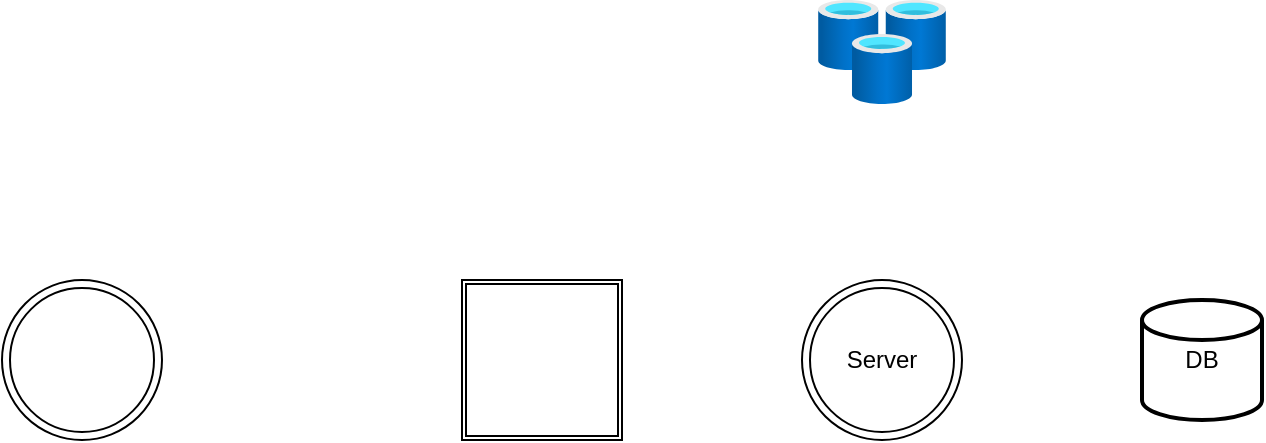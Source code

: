 <mxfile version="20.0.1" type="github">
  <diagram id="8giMrbeD1dL1-lUjsYZn" name="Page-1">
    <mxGraphModel dx="780" dy="1136" grid="1" gridSize="10" guides="1" tooltips="1" connect="1" arrows="1" fold="1" page="1" pageScale="1" pageWidth="850" pageHeight="1100" math="0" shadow="0">
      <root>
        <mxCell id="0" />
        <mxCell id="1" parent="0" />
        <mxCell id="znlIG_DYImmRYI6TJZtw-2" value="" style="shape=ext;double=1;whiteSpace=wrap;html=1;aspect=fixed;" parent="1" vertex="1">
          <mxGeometry x="300" y="600" width="80" height="80" as="geometry" />
        </mxCell>
        <mxCell id="znlIG_DYImmRYI6TJZtw-3" value="Server" style="ellipse;shape=doubleEllipse;whiteSpace=wrap;html=1;aspect=fixed;" parent="1" vertex="1">
          <mxGeometry x="470" y="600" width="80" height="80" as="geometry" />
        </mxCell>
        <mxCell id="znlIG_DYImmRYI6TJZtw-4" value="" style="ellipse;shape=doubleEllipse;whiteSpace=wrap;html=1;aspect=fixed;" parent="1" vertex="1">
          <mxGeometry x="70" y="600" width="80" height="80" as="geometry" />
        </mxCell>
        <mxCell id="znlIG_DYImmRYI6TJZtw-5" value="DB" style="strokeWidth=2;html=1;shape=mxgraph.flowchart.database;whiteSpace=wrap;" parent="1" vertex="1">
          <mxGeometry x="640" y="610" width="60" height="60" as="geometry" />
        </mxCell>
        <mxCell id="znlIG_DYImmRYI6TJZtw-7" value="" style="aspect=fixed;html=1;points=[];align=center;image;fontSize=12;image=img/lib/azure2/databases/Cache_Redis.svg;" parent="1" vertex="1">
          <mxGeometry x="478" y="460" width="64" height="52" as="geometry" />
        </mxCell>
      </root>
    </mxGraphModel>
  </diagram>
</mxfile>
